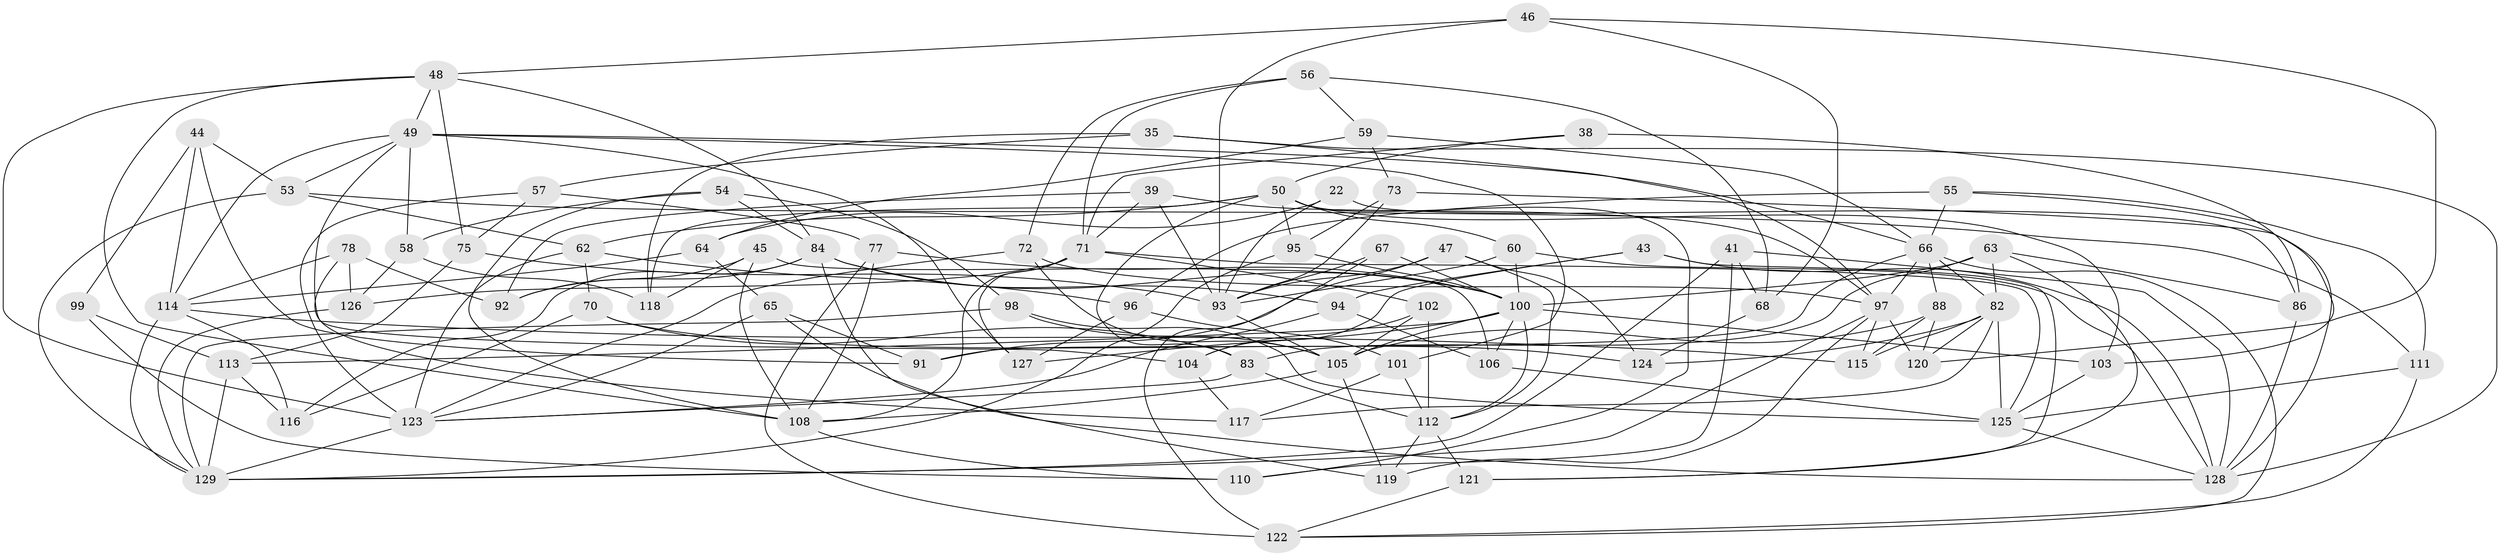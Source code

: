 // original degree distribution, {4: 1.0}
// Generated by graph-tools (version 1.1) at 2025/01/03/04/25 22:01:15]
// undirected, 77 vertices, 190 edges
graph export_dot {
graph [start="1"]
  node [color=gray90,style=filled];
  22;
  35;
  38;
  39;
  41;
  43;
  44;
  45;
  46;
  47;
  48 [super="+8+42"];
  49 [super="+24+34"];
  50 [super="+15+21"];
  53 [super="+51"];
  54;
  55;
  56;
  57;
  58;
  59;
  60;
  62 [super="+2"];
  63 [super="+30"];
  64;
  65;
  66 [super="+31+52"];
  67;
  68;
  70;
  71 [super="+61"];
  72;
  73;
  75;
  77;
  78;
  82 [super="+17"];
  83 [super="+37"];
  84 [super="+33"];
  86 [super="+79"];
  88;
  91;
  92;
  93 [super="+90"];
  94;
  95;
  96;
  97 [super="+40"];
  98;
  99;
  100 [super="+1+28+6+89+14"];
  101;
  102;
  103;
  104;
  105 [super="+4+36+74"];
  106;
  108 [super="+7+20"];
  110;
  111;
  112 [super="+29+87"];
  113 [super="+85"];
  114 [super="+27"];
  115;
  116;
  117;
  118;
  119;
  120;
  121;
  122 [super="+26"];
  123 [super="+107+76"];
  124;
  125 [super="+5+69"];
  126;
  127;
  128 [super="+9+13"];
  129 [super="+80+109"];
  22 -- 86 [weight=2];
  22 -- 64;
  22 -- 93;
  35 -- 97;
  35 -- 57;
  35 -- 118;
  35 -- 128;
  38 -- 86 [weight=2];
  38 -- 50;
  38 -- 71;
  39 -- 93;
  39 -- 92;
  39 -- 71;
  39 -- 97;
  41 -- 68;
  41 -- 110;
  41 -- 128;
  41 -- 129;
  43 -- 104;
  43 -- 128;
  43 -- 121;
  43 -- 94;
  44 -- 53;
  44 -- 91;
  44 -- 99;
  44 -- 114;
  45 -- 108;
  45 -- 92;
  45 -- 106;
  45 -- 118;
  46 -- 48;
  46 -- 120;
  46 -- 68;
  46 -- 93;
  47 -- 91;
  47 -- 124;
  47 -- 112;
  47 -- 93;
  48 -- 84 [weight=3];
  48 -- 75;
  48 -- 123 [weight=3];
  48 -- 108;
  48 -- 49;
  49 -- 127;
  49 -- 104;
  49 -- 53;
  49 -- 58;
  49 -- 101;
  49 -- 114;
  49 -- 66;
  50 -- 103;
  50 -- 95;
  50 -- 62;
  50 -- 60;
  50 -- 110;
  50 -- 118;
  50 -- 83;
  53 -- 111;
  53 -- 62 [weight=2];
  53 -- 129;
  54 -- 98;
  54 -- 58;
  54 -- 84;
  54 -- 108;
  55 -- 66;
  55 -- 96;
  55 -- 103;
  55 -- 111;
  56 -- 72;
  56 -- 59;
  56 -- 68;
  56 -- 71;
  57 -- 123;
  57 -- 75;
  57 -- 77;
  58 -- 126;
  58 -- 118;
  59 -- 73;
  59 -- 64;
  59 -- 66;
  60 -- 100;
  60 -- 128;
  60 -- 93;
  62 -- 96;
  62 -- 70;
  62 -- 123;
  63 -- 83;
  63 -- 100 [weight=2];
  63 -- 121;
  63 -- 86;
  63 -- 82;
  64 -- 114;
  64 -- 65;
  65 -- 91;
  65 -- 128;
  65 -- 123;
  66 -- 122;
  66 -- 97;
  66 -- 82;
  66 -- 88;
  66 -- 91;
  67 -- 122 [weight=2];
  67 -- 100;
  67 -- 93;
  68 -- 124;
  70 -- 124;
  70 -- 116;
  70 -- 83;
  71 -- 108;
  71 -- 125;
  71 -- 102;
  71 -- 126;
  71 -- 127;
  72 -- 123;
  72 -- 105;
  72 -- 97;
  73 -- 93;
  73 -- 95;
  73 -- 128;
  75 -- 113;
  75 -- 93;
  77 -- 122;
  77 -- 100;
  77 -- 108;
  78 -- 126;
  78 -- 92;
  78 -- 117;
  78 -- 114;
  82 -- 117;
  82 -- 125 [weight=2];
  82 -- 124;
  82 -- 115;
  82 -- 120;
  83 -- 123;
  83 -- 112 [weight=2];
  84 -- 119;
  84 -- 100 [weight=2];
  84 -- 116;
  84 -- 92;
  84 -- 94;
  86 -- 128;
  88 -- 120;
  88 -- 115;
  88 -- 105;
  93 -- 105 [weight=2];
  94 -- 106;
  94 -- 123;
  95 -- 100;
  95 -- 129;
  96 -- 101;
  96 -- 127;
  97 -- 120;
  97 -- 129;
  97 -- 115;
  97 -- 119;
  98 -- 105;
  98 -- 125;
  98 -- 129;
  99 -- 113 [weight=2];
  99 -- 110;
  100 -- 106;
  100 -- 105;
  100 -- 113;
  100 -- 103;
  100 -- 127;
  100 -- 112;
  101 -- 112;
  101 -- 117;
  102 -- 104;
  102 -- 112;
  102 -- 105;
  103 -- 125;
  104 -- 117;
  105 -- 108 [weight=2];
  105 -- 119;
  106 -- 125;
  108 -- 110;
  111 -- 122;
  111 -- 125;
  112 -- 121;
  112 -- 119;
  113 -- 116;
  113 -- 129;
  114 -- 129 [weight=2];
  114 -- 116;
  114 -- 115;
  121 -- 122;
  123 -- 129;
  125 -- 128;
  126 -- 129;
}
